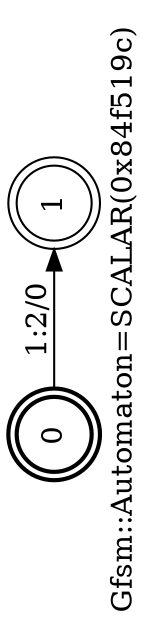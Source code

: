 digraph GFSM {
 rankdir = LR;
 size = "8.5,11";
 label = "Gfsm::Automaton=SCALAR(0x84f519c)";
 center = 1;
 nodesep = "0.250000";
 ranksep = "0.400000";
 rotate = 90;
0 [label="0", shape=doublecircle, style=bold, fontsize=14, fontname="Times-Roman"]
   0 -> 1 [label="1:2/0", fontsize=14, fontname="Times-Roman"];
1 [label="1", shape=doublecircle, style=solid, fontsize=14, fontname="Times-Roman"]
}
